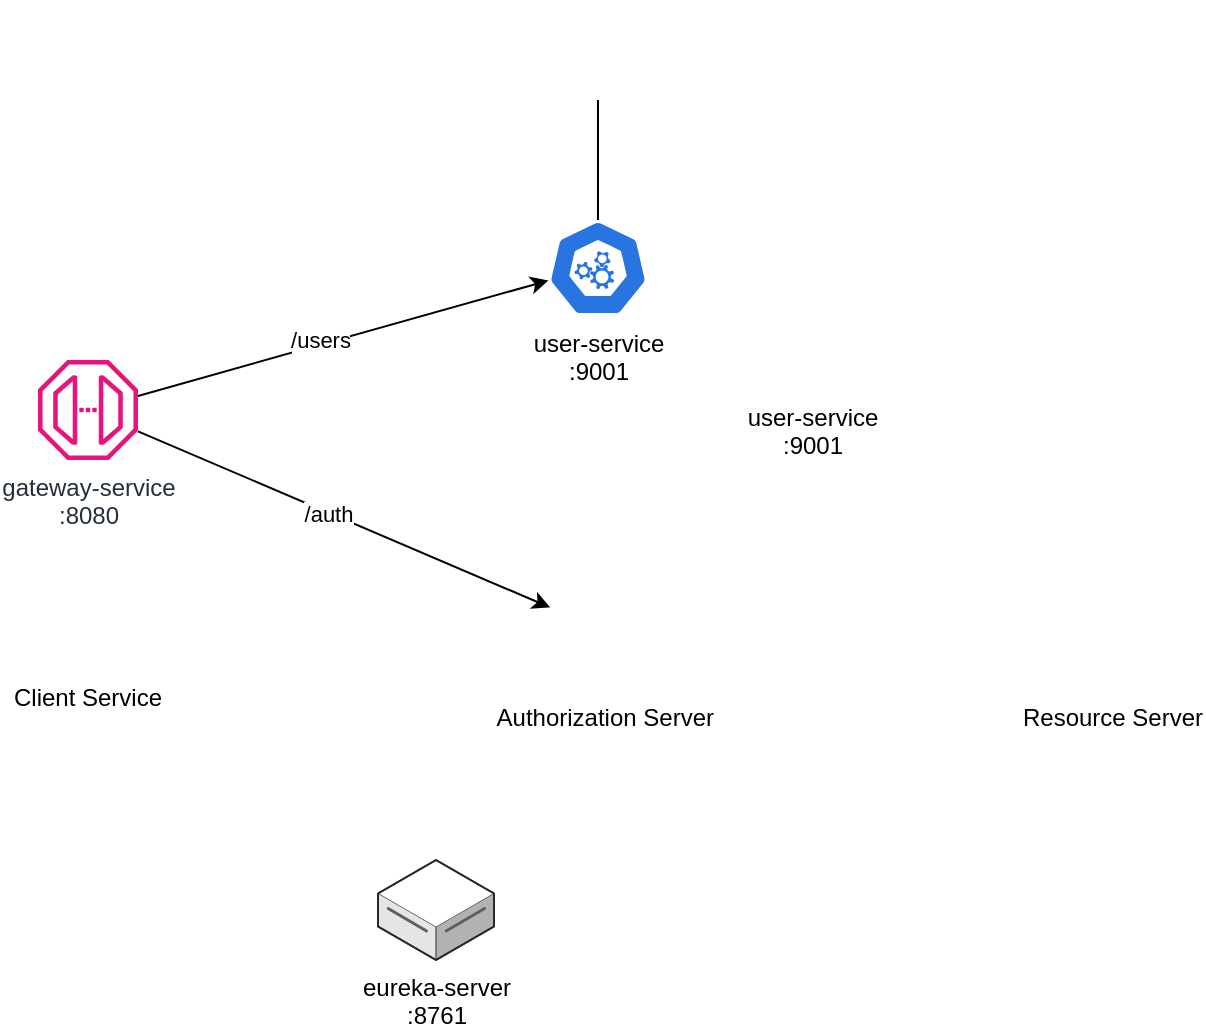 <mxfile version="27.0.9">
  <diagram name="Page-1" id="Q7BCg2P3eWTY_UJ5dUzq">
    <mxGraphModel dx="872" dy="454" grid="1" gridSize="10" guides="1" tooltips="1" connect="1" arrows="1" fold="1" page="1" pageScale="1" pageWidth="850" pageHeight="1100" math="0" shadow="0">
      <root>
        <mxCell id="0" />
        <mxCell id="1" parent="0" />
        <mxCell id="2MjsSIvVodAU1p2Jacff-11" style="edgeStyle=orthogonalEdgeStyle;rounded=0;orthogonalLoop=1;jettySize=auto;html=1;exitX=0.5;exitY=0;exitDx=0;exitDy=0;exitPerimeter=0;entryX=0.5;entryY=1;entryDx=0;entryDy=0;endArrow=none;startFill=0;" parent="1" source="3sziab8M7hSUIxlEFqxr-1" target="2MjsSIvVodAU1p2Jacff-6" edge="1">
          <mxGeometry relative="1" as="geometry" />
        </mxCell>
        <mxCell id="3sziab8M7hSUIxlEFqxr-1" value="user-service&lt;br&gt;:9001" style="aspect=fixed;sketch=0;html=1;dashed=0;whitespace=wrap;verticalLabelPosition=bottom;verticalAlign=top;fillColor=#2875E2;strokeColor=#ffffff;points=[[0.005,0.63,0],[0.1,0.2,0],[0.9,0.2,0],[0.5,0,0],[0.995,0.63,0],[0.72,0.99,0],[0.5,1,0],[0.28,0.99,0]];shape=mxgraph.kubernetes.icon2;prIcon=api" parent="1" vertex="1">
          <mxGeometry x="375" y="130" width="50" height="48" as="geometry" />
        </mxCell>
        <mxCell id="3sziab8M7hSUIxlEFqxr-2" value="gateway-service&lt;br&gt;:8080" style="sketch=0;outlineConnect=0;fontColor=#232F3E;gradientColor=none;fillColor=#E7157B;strokeColor=none;dashed=0;verticalLabelPosition=bottom;verticalAlign=top;align=center;html=1;fontSize=12;fontStyle=0;aspect=fixed;pointerEvents=1;shape=mxgraph.aws4.endpoint;" parent="1" vertex="1">
          <mxGeometry x="120" y="200" width="50" height="50" as="geometry" />
        </mxCell>
        <mxCell id="2MjsSIvVodAU1p2Jacff-2" value="" style="endArrow=classic;html=1;rounded=0;entryX=0;entryY=0.25;entryDx=0;entryDy=0;" parent="1" source="3sziab8M7hSUIxlEFqxr-2" target="5jVRIpwQaHsUcLMUNntX-2" edge="1">
          <mxGeometry width="50" height="50" relative="1" as="geometry">
            <mxPoint x="400" y="320" as="sourcePoint" />
            <mxPoint x="382" y="319.008" as="targetPoint" />
          </mxGeometry>
        </mxCell>
        <mxCell id="2MjsSIvVodAU1p2Jacff-3" value="/auth" style="edgeLabel;html=1;align=center;verticalAlign=middle;resizable=0;points=[];" parent="2MjsSIvVodAU1p2Jacff-2" vertex="1" connectable="0">
          <mxGeometry x="0.617" y="4" relative="1" as="geometry">
            <mxPoint x="-73" y="-26" as="offset" />
          </mxGeometry>
        </mxCell>
        <mxCell id="2MjsSIvVodAU1p2Jacff-6" value="" style="shape=image;verticalLabelPosition=bottom;labelBackgroundColor=default;verticalAlign=top;aspect=fixed;imageAspect=0;image=https://static-00.iconduck.com/assets.00/database-mongo-db-icon-1954x2048-wrw32e9l.png;" parent="1" vertex="1">
          <mxGeometry x="376.14" y="20" width="47.71" height="50" as="geometry" />
        </mxCell>
        <mxCell id="2MjsSIvVodAU1p2Jacff-9" value="" style="endArrow=classic;html=1;rounded=0;entryX=0.005;entryY=0.63;entryDx=0;entryDy=0;entryPerimeter=0;" parent="1" source="3sziab8M7hSUIxlEFqxr-2" target="3sziab8M7hSUIxlEFqxr-1" edge="1">
          <mxGeometry width="50" height="50" relative="1" as="geometry">
            <mxPoint x="230" y="190" as="sourcePoint" />
            <mxPoint x="280" y="140" as="targetPoint" />
          </mxGeometry>
        </mxCell>
        <mxCell id="2MjsSIvVodAU1p2Jacff-10" value="/users" style="edgeLabel;html=1;align=center;verticalAlign=middle;resizable=0;points=[];" parent="2MjsSIvVodAU1p2Jacff-9" vertex="1" connectable="0">
          <mxGeometry x="0.158" relative="1" as="geometry">
            <mxPoint x="-28" y="5" as="offset" />
          </mxGeometry>
        </mxCell>
        <mxCell id="2MjsSIvVodAU1p2Jacff-17" value="eureka-server&lt;br&gt;&lt;div&gt;:8761&lt;/div&gt;" style="verticalLabelPosition=bottom;html=1;verticalAlign=top;strokeWidth=1;align=center;outlineConnect=0;dashed=0;outlineConnect=0;shape=mxgraph.aws3d.dataServer;strokeColor=#5E5E5E;aspect=fixed;" parent="1" vertex="1">
          <mxGeometry x="290" y="450" width="58.02" height="50" as="geometry" />
        </mxCell>
        <mxCell id="5jVRIpwQaHsUcLMUNntX-2" value="Authorization Server" style="shape=image;verticalLabelPosition=bottom;labelBackgroundColor=default;verticalAlign=top;aspect=fixed;imageAspect=0;image=https://static-00.iconduck.com/assets.00/spring-icon-256x256-2efvkvky.png;" vertex="1" parent="1">
          <mxGeometry x="376.14" y="310" width="55" height="55" as="geometry" />
        </mxCell>
        <mxCell id="5jVRIpwQaHsUcLMUNntX-3" value="user-service&#xa;:9001" style="shape=image;verticalLabelPosition=bottom;labelBackgroundColor=default;verticalAlign=top;aspect=fixed;imageAspect=0;image=https://static-00.iconduck.com/assets.00/spring-icon-256x256-2efvkvky.png;" vertex="1" parent="1">
          <mxGeometry x="480" y="160" width="55" height="55" as="geometry" />
        </mxCell>
        <mxCell id="5jVRIpwQaHsUcLMUNntX-4" value="Resource Server" style="shape=image;verticalLabelPosition=bottom;labelBackgroundColor=default;verticalAlign=top;aspect=fixed;imageAspect=0;image=https://static-00.iconduck.com/assets.00/spring-icon-256x256-2efvkvky.png;" vertex="1" parent="1">
          <mxGeometry x="630" y="310" width="55" height="55" as="geometry" />
        </mxCell>
        <mxCell id="5jVRIpwQaHsUcLMUNntX-5" value="Client Service" style="shape=image;verticalLabelPosition=bottom;labelBackgroundColor=default;verticalAlign=top;aspect=fixed;imageAspect=0;image=https://static-00.iconduck.com/assets.00/spring-icon-256x256-2efvkvky.png;" vertex="1" parent="1">
          <mxGeometry x="117.5" y="300" width="55" height="55" as="geometry" />
        </mxCell>
      </root>
    </mxGraphModel>
  </diagram>
</mxfile>
